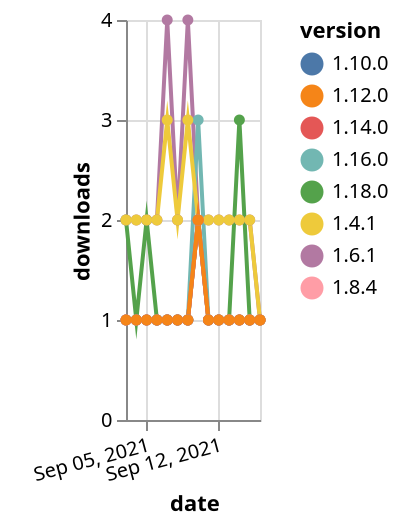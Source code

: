 {"$schema": "https://vega.github.io/schema/vega-lite/v5.json", "description": "A simple bar chart with embedded data.", "data": {"values": [{"date": "2021-09-03", "total": 123, "delta": 2, "version": "1.18.0"}, {"date": "2021-09-04", "total": 124, "delta": 1, "version": "1.18.0"}, {"date": "2021-09-05", "total": 126, "delta": 2, "version": "1.18.0"}, {"date": "2021-09-06", "total": 127, "delta": 1, "version": "1.18.0"}, {"date": "2021-09-07", "total": 128, "delta": 1, "version": "1.18.0"}, {"date": "2021-09-08", "total": 129, "delta": 1, "version": "1.18.0"}, {"date": "2021-09-09", "total": 130, "delta": 1, "version": "1.18.0"}, {"date": "2021-09-10", "total": 132, "delta": 2, "version": "1.18.0"}, {"date": "2021-09-11", "total": 133, "delta": 1, "version": "1.18.0"}, {"date": "2021-09-12", "total": 134, "delta": 1, "version": "1.18.0"}, {"date": "2021-09-13", "total": 135, "delta": 1, "version": "1.18.0"}, {"date": "2021-09-14", "total": 138, "delta": 3, "version": "1.18.0"}, {"date": "2021-09-15", "total": 139, "delta": 1, "version": "1.18.0"}, {"date": "2021-09-16", "total": 140, "delta": 1, "version": "1.18.0"}, {"date": "2021-09-03", "total": 2461, "delta": 2, "version": "1.6.1"}, {"date": "2021-09-04", "total": 2463, "delta": 2, "version": "1.6.1"}, {"date": "2021-09-05", "total": 2465, "delta": 2, "version": "1.6.1"}, {"date": "2021-09-06", "total": 2467, "delta": 2, "version": "1.6.1"}, {"date": "2021-09-07", "total": 2471, "delta": 4, "version": "1.6.1"}, {"date": "2021-09-08", "total": 2473, "delta": 2, "version": "1.6.1"}, {"date": "2021-09-09", "total": 2477, "delta": 4, "version": "1.6.1"}, {"date": "2021-09-10", "total": 2479, "delta": 2, "version": "1.6.1"}, {"date": "2021-09-11", "total": 2481, "delta": 2, "version": "1.6.1"}, {"date": "2021-09-12", "total": 2483, "delta": 2, "version": "1.6.1"}, {"date": "2021-09-13", "total": 2485, "delta": 2, "version": "1.6.1"}, {"date": "2021-09-14", "total": 2487, "delta": 2, "version": "1.6.1"}, {"date": "2021-09-15", "total": 2489, "delta": 2, "version": "1.6.1"}, {"date": "2021-09-16", "total": 2490, "delta": 1, "version": "1.6.1"}, {"date": "2021-09-03", "total": 195, "delta": 1, "version": "1.10.0"}, {"date": "2021-09-04", "total": 196, "delta": 1, "version": "1.10.0"}, {"date": "2021-09-05", "total": 197, "delta": 1, "version": "1.10.0"}, {"date": "2021-09-06", "total": 198, "delta": 1, "version": "1.10.0"}, {"date": "2021-09-07", "total": 199, "delta": 1, "version": "1.10.0"}, {"date": "2021-09-08", "total": 200, "delta": 1, "version": "1.10.0"}, {"date": "2021-09-09", "total": 201, "delta": 1, "version": "1.10.0"}, {"date": "2021-09-10", "total": 203, "delta": 2, "version": "1.10.0"}, {"date": "2021-09-11", "total": 204, "delta": 1, "version": "1.10.0"}, {"date": "2021-09-12", "total": 205, "delta": 1, "version": "1.10.0"}, {"date": "2021-09-13", "total": 206, "delta": 1, "version": "1.10.0"}, {"date": "2021-09-14", "total": 207, "delta": 1, "version": "1.10.0"}, {"date": "2021-09-15", "total": 208, "delta": 1, "version": "1.10.0"}, {"date": "2021-09-16", "total": 209, "delta": 1, "version": "1.10.0"}, {"date": "2021-09-03", "total": 238, "delta": 1, "version": "1.8.4"}, {"date": "2021-09-04", "total": 239, "delta": 1, "version": "1.8.4"}, {"date": "2021-09-05", "total": 240, "delta": 1, "version": "1.8.4"}, {"date": "2021-09-06", "total": 241, "delta": 1, "version": "1.8.4"}, {"date": "2021-09-07", "total": 242, "delta": 1, "version": "1.8.4"}, {"date": "2021-09-08", "total": 243, "delta": 1, "version": "1.8.4"}, {"date": "2021-09-09", "total": 244, "delta": 1, "version": "1.8.4"}, {"date": "2021-09-10", "total": 246, "delta": 2, "version": "1.8.4"}, {"date": "2021-09-11", "total": 247, "delta": 1, "version": "1.8.4"}, {"date": "2021-09-12", "total": 248, "delta": 1, "version": "1.8.4"}, {"date": "2021-09-13", "total": 249, "delta": 1, "version": "1.8.4"}, {"date": "2021-09-14", "total": 250, "delta": 1, "version": "1.8.4"}, {"date": "2021-09-15", "total": 251, "delta": 1, "version": "1.8.4"}, {"date": "2021-09-16", "total": 252, "delta": 1, "version": "1.8.4"}, {"date": "2021-09-03", "total": 185, "delta": 1, "version": "1.16.0"}, {"date": "2021-09-04", "total": 186, "delta": 1, "version": "1.16.0"}, {"date": "2021-09-05", "total": 187, "delta": 1, "version": "1.16.0"}, {"date": "2021-09-06", "total": 188, "delta": 1, "version": "1.16.0"}, {"date": "2021-09-07", "total": 189, "delta": 1, "version": "1.16.0"}, {"date": "2021-09-08", "total": 190, "delta": 1, "version": "1.16.0"}, {"date": "2021-09-09", "total": 191, "delta": 1, "version": "1.16.0"}, {"date": "2021-09-10", "total": 194, "delta": 3, "version": "1.16.0"}, {"date": "2021-09-11", "total": 195, "delta": 1, "version": "1.16.0"}, {"date": "2021-09-12", "total": 196, "delta": 1, "version": "1.16.0"}, {"date": "2021-09-13", "total": 197, "delta": 1, "version": "1.16.0"}, {"date": "2021-09-14", "total": 198, "delta": 1, "version": "1.16.0"}, {"date": "2021-09-15", "total": 199, "delta": 1, "version": "1.16.0"}, {"date": "2021-09-16", "total": 200, "delta": 1, "version": "1.16.0"}, {"date": "2021-09-03", "total": 2375, "delta": 2, "version": "1.4.1"}, {"date": "2021-09-04", "total": 2377, "delta": 2, "version": "1.4.1"}, {"date": "2021-09-05", "total": 2379, "delta": 2, "version": "1.4.1"}, {"date": "2021-09-06", "total": 2381, "delta": 2, "version": "1.4.1"}, {"date": "2021-09-07", "total": 2384, "delta": 3, "version": "1.4.1"}, {"date": "2021-09-08", "total": 2386, "delta": 2, "version": "1.4.1"}, {"date": "2021-09-09", "total": 2389, "delta": 3, "version": "1.4.1"}, {"date": "2021-09-10", "total": 2391, "delta": 2, "version": "1.4.1"}, {"date": "2021-09-11", "total": 2393, "delta": 2, "version": "1.4.1"}, {"date": "2021-09-12", "total": 2395, "delta": 2, "version": "1.4.1"}, {"date": "2021-09-13", "total": 2397, "delta": 2, "version": "1.4.1"}, {"date": "2021-09-14", "total": 2399, "delta": 2, "version": "1.4.1"}, {"date": "2021-09-15", "total": 2401, "delta": 2, "version": "1.4.1"}, {"date": "2021-09-16", "total": 2402, "delta": 1, "version": "1.4.1"}, {"date": "2021-09-03", "total": 160, "delta": 1, "version": "1.14.0"}, {"date": "2021-09-04", "total": 161, "delta": 1, "version": "1.14.0"}, {"date": "2021-09-05", "total": 162, "delta": 1, "version": "1.14.0"}, {"date": "2021-09-06", "total": 163, "delta": 1, "version": "1.14.0"}, {"date": "2021-09-07", "total": 164, "delta": 1, "version": "1.14.0"}, {"date": "2021-09-08", "total": 165, "delta": 1, "version": "1.14.0"}, {"date": "2021-09-09", "total": 166, "delta": 1, "version": "1.14.0"}, {"date": "2021-09-10", "total": 168, "delta": 2, "version": "1.14.0"}, {"date": "2021-09-11", "total": 169, "delta": 1, "version": "1.14.0"}, {"date": "2021-09-12", "total": 170, "delta": 1, "version": "1.14.0"}, {"date": "2021-09-13", "total": 171, "delta": 1, "version": "1.14.0"}, {"date": "2021-09-14", "total": 172, "delta": 1, "version": "1.14.0"}, {"date": "2021-09-15", "total": 173, "delta": 1, "version": "1.14.0"}, {"date": "2021-09-16", "total": 174, "delta": 1, "version": "1.14.0"}, {"date": "2021-09-03", "total": 186, "delta": 1, "version": "1.12.0"}, {"date": "2021-09-04", "total": 187, "delta": 1, "version": "1.12.0"}, {"date": "2021-09-05", "total": 188, "delta": 1, "version": "1.12.0"}, {"date": "2021-09-06", "total": 189, "delta": 1, "version": "1.12.0"}, {"date": "2021-09-07", "total": 190, "delta": 1, "version": "1.12.0"}, {"date": "2021-09-08", "total": 191, "delta": 1, "version": "1.12.0"}, {"date": "2021-09-09", "total": 192, "delta": 1, "version": "1.12.0"}, {"date": "2021-09-10", "total": 194, "delta": 2, "version": "1.12.0"}, {"date": "2021-09-11", "total": 195, "delta": 1, "version": "1.12.0"}, {"date": "2021-09-12", "total": 196, "delta": 1, "version": "1.12.0"}, {"date": "2021-09-13", "total": 197, "delta": 1, "version": "1.12.0"}, {"date": "2021-09-14", "total": 198, "delta": 1, "version": "1.12.0"}, {"date": "2021-09-15", "total": 199, "delta": 1, "version": "1.12.0"}, {"date": "2021-09-16", "total": 200, "delta": 1, "version": "1.12.0"}]}, "width": "container", "mark": {"type": "line", "point": {"filled": true}}, "encoding": {"x": {"field": "date", "type": "temporal", "timeUnit": "yearmonthdate", "title": "date", "axis": {"labelAngle": -15}}, "y": {"field": "delta", "type": "quantitative", "title": "downloads"}, "color": {"field": "version", "type": "nominal"}, "tooltip": {"field": "delta"}}}